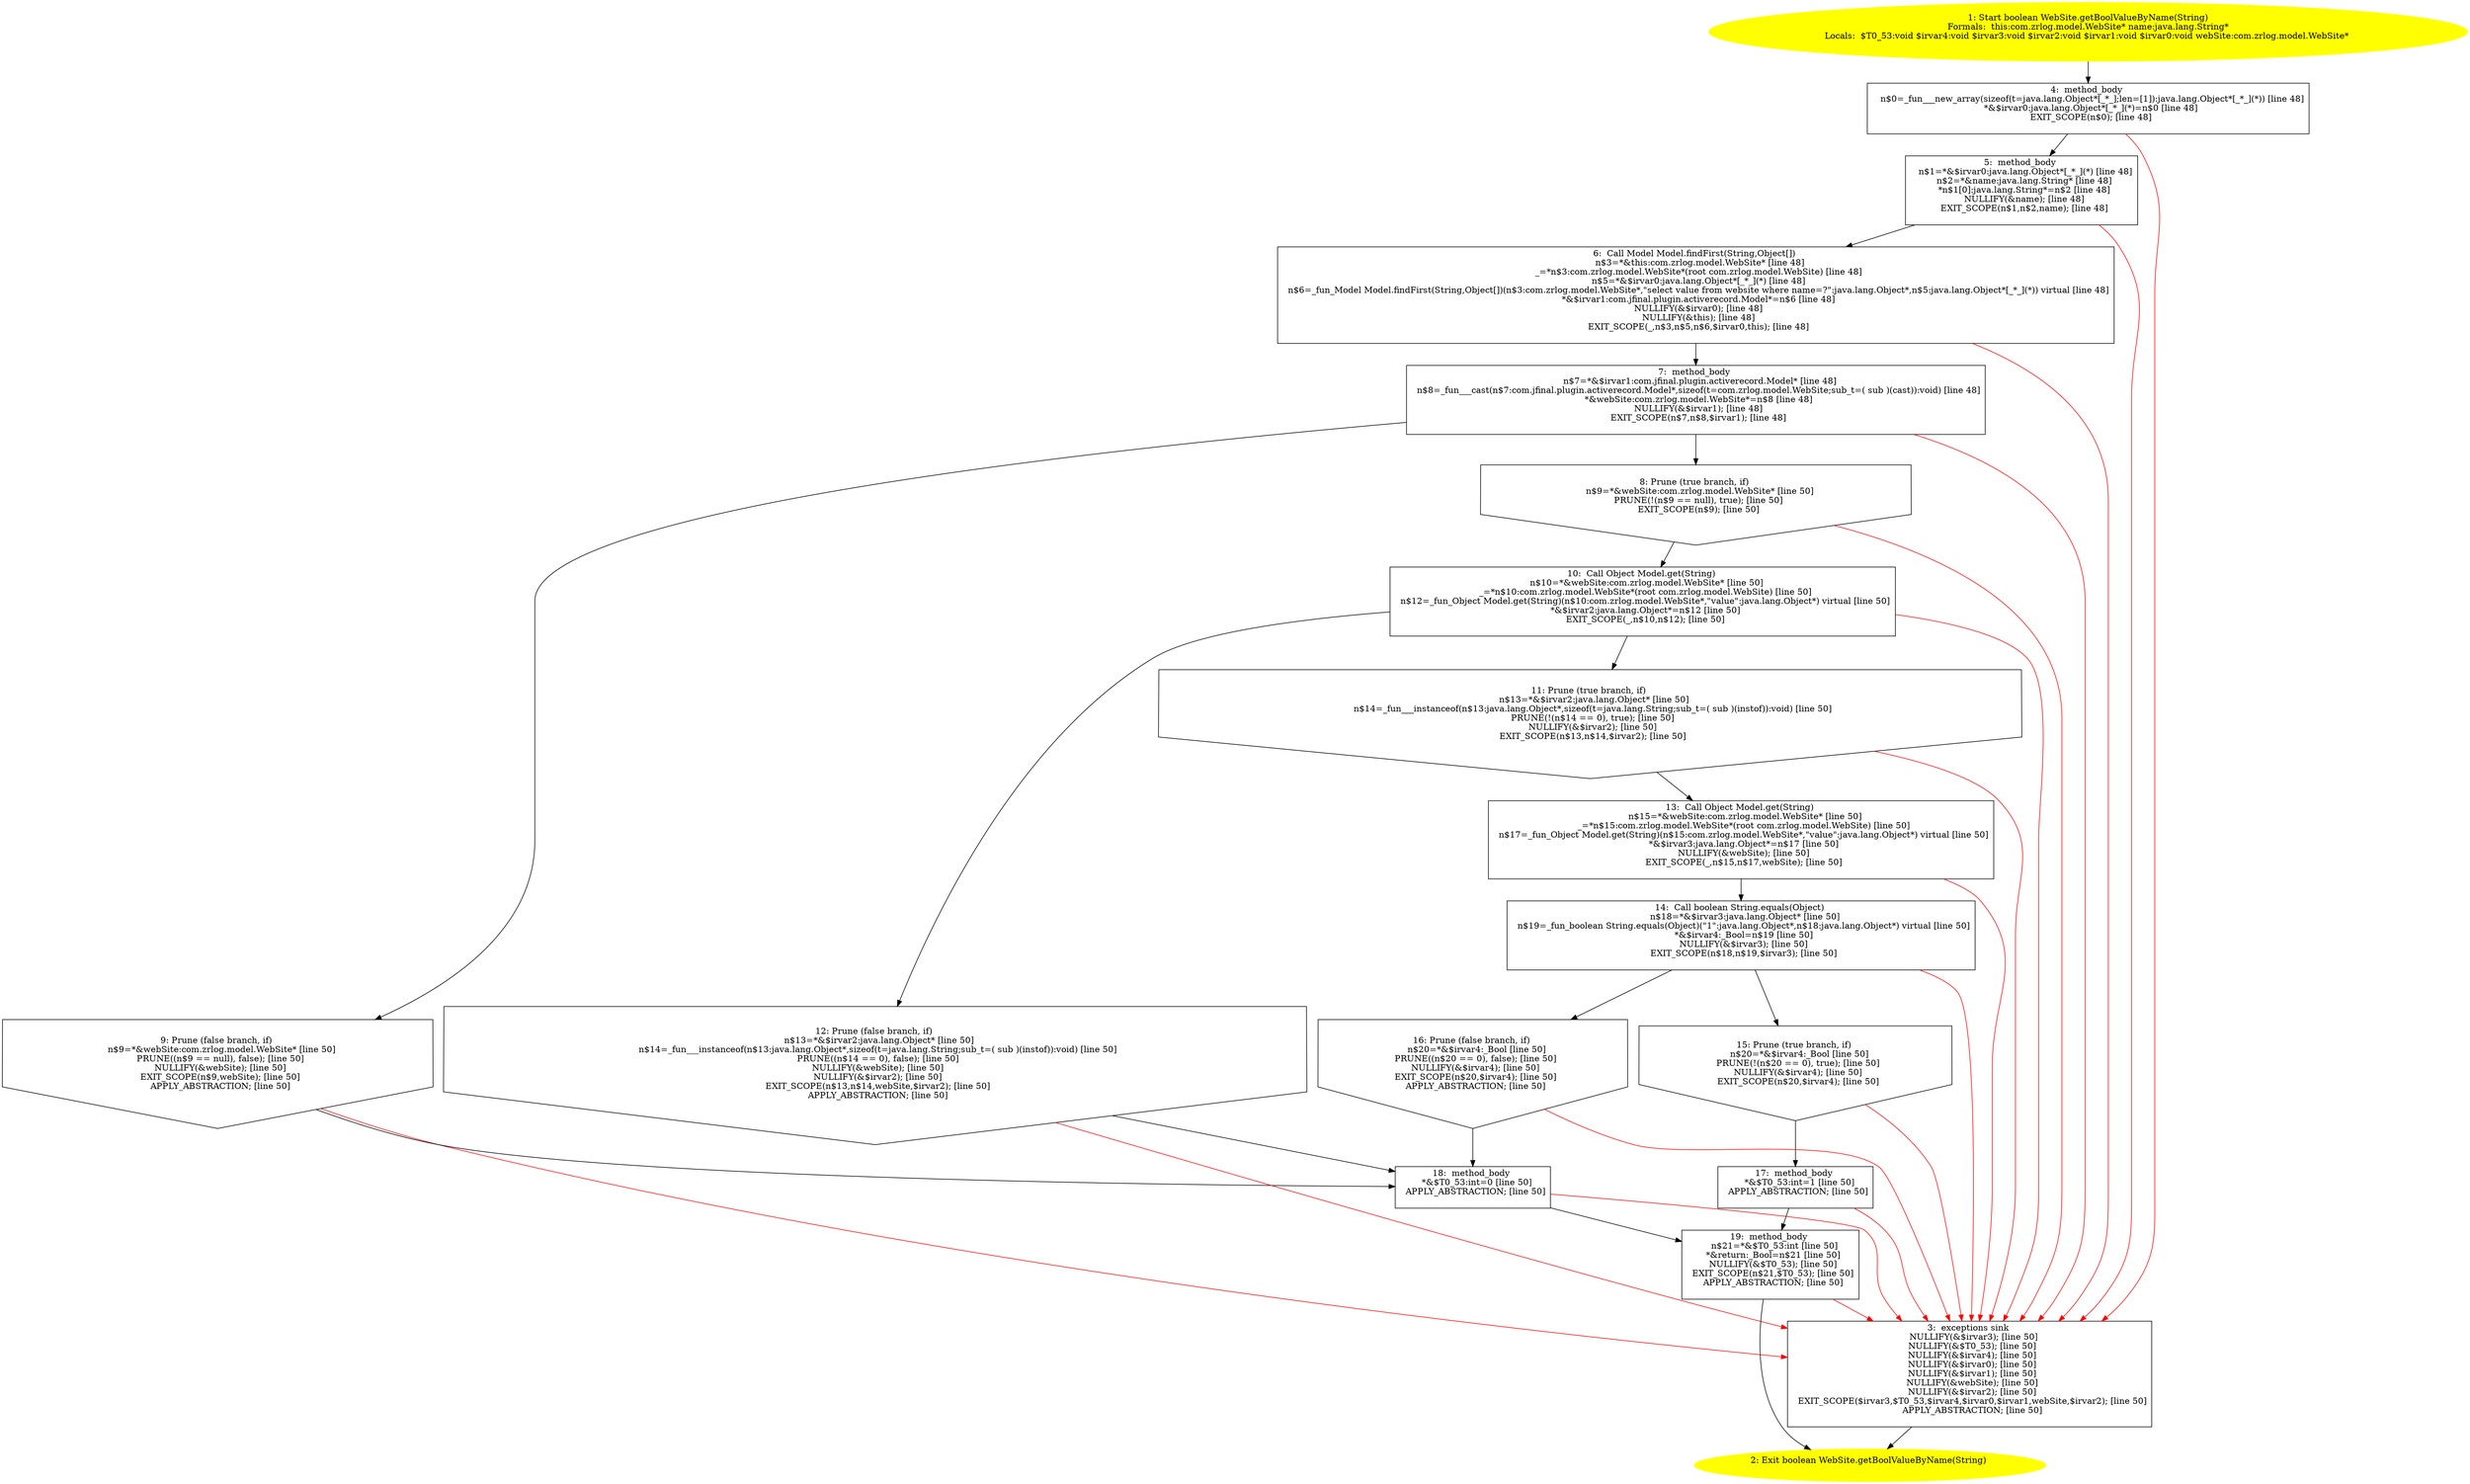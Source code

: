 /* @generated */
digraph cfg {
"com.zrlog.model.WebSite.getBoolValueByName(java.lang.String):boolean.52a0c89a3ccb88235328edf48d617cce_1" [label="1: Start boolean WebSite.getBoolValueByName(String)\nFormals:  this:com.zrlog.model.WebSite* name:java.lang.String*\nLocals:  $T0_53:void $irvar4:void $irvar3:void $irvar2:void $irvar1:void $irvar0:void webSite:com.zrlog.model.WebSite* \n  " color=yellow style=filled]
	

	 "com.zrlog.model.WebSite.getBoolValueByName(java.lang.String):boolean.52a0c89a3ccb88235328edf48d617cce_1" -> "com.zrlog.model.WebSite.getBoolValueByName(java.lang.String):boolean.52a0c89a3ccb88235328edf48d617cce_4" ;
"com.zrlog.model.WebSite.getBoolValueByName(java.lang.String):boolean.52a0c89a3ccb88235328edf48d617cce_2" [label="2: Exit boolean WebSite.getBoolValueByName(String) \n  " color=yellow style=filled]
	

"com.zrlog.model.WebSite.getBoolValueByName(java.lang.String):boolean.52a0c89a3ccb88235328edf48d617cce_3" [label="3:  exceptions sink \n   NULLIFY(&$irvar3); [line 50]\n  NULLIFY(&$T0_53); [line 50]\n  NULLIFY(&$irvar4); [line 50]\n  NULLIFY(&$irvar0); [line 50]\n  NULLIFY(&$irvar1); [line 50]\n  NULLIFY(&webSite); [line 50]\n  NULLIFY(&$irvar2); [line 50]\n  EXIT_SCOPE($irvar3,$T0_53,$irvar4,$irvar0,$irvar1,webSite,$irvar2); [line 50]\n  APPLY_ABSTRACTION; [line 50]\n " shape="box"]
	

	 "com.zrlog.model.WebSite.getBoolValueByName(java.lang.String):boolean.52a0c89a3ccb88235328edf48d617cce_3" -> "com.zrlog.model.WebSite.getBoolValueByName(java.lang.String):boolean.52a0c89a3ccb88235328edf48d617cce_2" ;
"com.zrlog.model.WebSite.getBoolValueByName(java.lang.String):boolean.52a0c89a3ccb88235328edf48d617cce_4" [label="4:  method_body \n   n$0=_fun___new_array(sizeof(t=java.lang.Object*[_*_];len=[1]):java.lang.Object*[_*_](*)) [line 48]\n  *&$irvar0:java.lang.Object*[_*_](*)=n$0 [line 48]\n  EXIT_SCOPE(n$0); [line 48]\n " shape="box"]
	

	 "com.zrlog.model.WebSite.getBoolValueByName(java.lang.String):boolean.52a0c89a3ccb88235328edf48d617cce_4" -> "com.zrlog.model.WebSite.getBoolValueByName(java.lang.String):boolean.52a0c89a3ccb88235328edf48d617cce_5" ;
	 "com.zrlog.model.WebSite.getBoolValueByName(java.lang.String):boolean.52a0c89a3ccb88235328edf48d617cce_4" -> "com.zrlog.model.WebSite.getBoolValueByName(java.lang.String):boolean.52a0c89a3ccb88235328edf48d617cce_3" [color="red" ];
"com.zrlog.model.WebSite.getBoolValueByName(java.lang.String):boolean.52a0c89a3ccb88235328edf48d617cce_5" [label="5:  method_body \n   n$1=*&$irvar0:java.lang.Object*[_*_](*) [line 48]\n  n$2=*&name:java.lang.String* [line 48]\n  *n$1[0]:java.lang.String*=n$2 [line 48]\n  NULLIFY(&name); [line 48]\n  EXIT_SCOPE(n$1,n$2,name); [line 48]\n " shape="box"]
	

	 "com.zrlog.model.WebSite.getBoolValueByName(java.lang.String):boolean.52a0c89a3ccb88235328edf48d617cce_5" -> "com.zrlog.model.WebSite.getBoolValueByName(java.lang.String):boolean.52a0c89a3ccb88235328edf48d617cce_6" ;
	 "com.zrlog.model.WebSite.getBoolValueByName(java.lang.String):boolean.52a0c89a3ccb88235328edf48d617cce_5" -> "com.zrlog.model.WebSite.getBoolValueByName(java.lang.String):boolean.52a0c89a3ccb88235328edf48d617cce_3" [color="red" ];
"com.zrlog.model.WebSite.getBoolValueByName(java.lang.String):boolean.52a0c89a3ccb88235328edf48d617cce_6" [label="6:  Call Model Model.findFirst(String,Object[]) \n   n$3=*&this:com.zrlog.model.WebSite* [line 48]\n  _=*n$3:com.zrlog.model.WebSite*(root com.zrlog.model.WebSite) [line 48]\n  n$5=*&$irvar0:java.lang.Object*[_*_](*) [line 48]\n  n$6=_fun_Model Model.findFirst(String,Object[])(n$3:com.zrlog.model.WebSite*,\"select value from website where name=?\":java.lang.Object*,n$5:java.lang.Object*[_*_](*)) virtual [line 48]\n  *&$irvar1:com.jfinal.plugin.activerecord.Model*=n$6 [line 48]\n  NULLIFY(&$irvar0); [line 48]\n  NULLIFY(&this); [line 48]\n  EXIT_SCOPE(_,n$3,n$5,n$6,$irvar0,this); [line 48]\n " shape="box"]
	

	 "com.zrlog.model.WebSite.getBoolValueByName(java.lang.String):boolean.52a0c89a3ccb88235328edf48d617cce_6" -> "com.zrlog.model.WebSite.getBoolValueByName(java.lang.String):boolean.52a0c89a3ccb88235328edf48d617cce_7" ;
	 "com.zrlog.model.WebSite.getBoolValueByName(java.lang.String):boolean.52a0c89a3ccb88235328edf48d617cce_6" -> "com.zrlog.model.WebSite.getBoolValueByName(java.lang.String):boolean.52a0c89a3ccb88235328edf48d617cce_3" [color="red" ];
"com.zrlog.model.WebSite.getBoolValueByName(java.lang.String):boolean.52a0c89a3ccb88235328edf48d617cce_7" [label="7:  method_body \n   n$7=*&$irvar1:com.jfinal.plugin.activerecord.Model* [line 48]\n  n$8=_fun___cast(n$7:com.jfinal.plugin.activerecord.Model*,sizeof(t=com.zrlog.model.WebSite;sub_t=( sub )(cast)):void) [line 48]\n  *&webSite:com.zrlog.model.WebSite*=n$8 [line 48]\n  NULLIFY(&$irvar1); [line 48]\n  EXIT_SCOPE(n$7,n$8,$irvar1); [line 48]\n " shape="box"]
	

	 "com.zrlog.model.WebSite.getBoolValueByName(java.lang.String):boolean.52a0c89a3ccb88235328edf48d617cce_7" -> "com.zrlog.model.WebSite.getBoolValueByName(java.lang.String):boolean.52a0c89a3ccb88235328edf48d617cce_8" ;
	 "com.zrlog.model.WebSite.getBoolValueByName(java.lang.String):boolean.52a0c89a3ccb88235328edf48d617cce_7" -> "com.zrlog.model.WebSite.getBoolValueByName(java.lang.String):boolean.52a0c89a3ccb88235328edf48d617cce_9" ;
	 "com.zrlog.model.WebSite.getBoolValueByName(java.lang.String):boolean.52a0c89a3ccb88235328edf48d617cce_7" -> "com.zrlog.model.WebSite.getBoolValueByName(java.lang.String):boolean.52a0c89a3ccb88235328edf48d617cce_3" [color="red" ];
"com.zrlog.model.WebSite.getBoolValueByName(java.lang.String):boolean.52a0c89a3ccb88235328edf48d617cce_8" [label="8: Prune (true branch, if) \n   n$9=*&webSite:com.zrlog.model.WebSite* [line 50]\n  PRUNE(!(n$9 == null), true); [line 50]\n  EXIT_SCOPE(n$9); [line 50]\n " shape="invhouse"]
	

	 "com.zrlog.model.WebSite.getBoolValueByName(java.lang.String):boolean.52a0c89a3ccb88235328edf48d617cce_8" -> "com.zrlog.model.WebSite.getBoolValueByName(java.lang.String):boolean.52a0c89a3ccb88235328edf48d617cce_10" ;
	 "com.zrlog.model.WebSite.getBoolValueByName(java.lang.String):boolean.52a0c89a3ccb88235328edf48d617cce_8" -> "com.zrlog.model.WebSite.getBoolValueByName(java.lang.String):boolean.52a0c89a3ccb88235328edf48d617cce_3" [color="red" ];
"com.zrlog.model.WebSite.getBoolValueByName(java.lang.String):boolean.52a0c89a3ccb88235328edf48d617cce_9" [label="9: Prune (false branch, if) \n   n$9=*&webSite:com.zrlog.model.WebSite* [line 50]\n  PRUNE((n$9 == null), false); [line 50]\n  NULLIFY(&webSite); [line 50]\n  EXIT_SCOPE(n$9,webSite); [line 50]\n  APPLY_ABSTRACTION; [line 50]\n " shape="invhouse"]
	

	 "com.zrlog.model.WebSite.getBoolValueByName(java.lang.String):boolean.52a0c89a3ccb88235328edf48d617cce_9" -> "com.zrlog.model.WebSite.getBoolValueByName(java.lang.String):boolean.52a0c89a3ccb88235328edf48d617cce_18" ;
	 "com.zrlog.model.WebSite.getBoolValueByName(java.lang.String):boolean.52a0c89a3ccb88235328edf48d617cce_9" -> "com.zrlog.model.WebSite.getBoolValueByName(java.lang.String):boolean.52a0c89a3ccb88235328edf48d617cce_3" [color="red" ];
"com.zrlog.model.WebSite.getBoolValueByName(java.lang.String):boolean.52a0c89a3ccb88235328edf48d617cce_10" [label="10:  Call Object Model.get(String) \n   n$10=*&webSite:com.zrlog.model.WebSite* [line 50]\n  _=*n$10:com.zrlog.model.WebSite*(root com.zrlog.model.WebSite) [line 50]\n  n$12=_fun_Object Model.get(String)(n$10:com.zrlog.model.WebSite*,\"value\":java.lang.Object*) virtual [line 50]\n  *&$irvar2:java.lang.Object*=n$12 [line 50]\n  EXIT_SCOPE(_,n$10,n$12); [line 50]\n " shape="box"]
	

	 "com.zrlog.model.WebSite.getBoolValueByName(java.lang.String):boolean.52a0c89a3ccb88235328edf48d617cce_10" -> "com.zrlog.model.WebSite.getBoolValueByName(java.lang.String):boolean.52a0c89a3ccb88235328edf48d617cce_11" ;
	 "com.zrlog.model.WebSite.getBoolValueByName(java.lang.String):boolean.52a0c89a3ccb88235328edf48d617cce_10" -> "com.zrlog.model.WebSite.getBoolValueByName(java.lang.String):boolean.52a0c89a3ccb88235328edf48d617cce_12" ;
	 "com.zrlog.model.WebSite.getBoolValueByName(java.lang.String):boolean.52a0c89a3ccb88235328edf48d617cce_10" -> "com.zrlog.model.WebSite.getBoolValueByName(java.lang.String):boolean.52a0c89a3ccb88235328edf48d617cce_3" [color="red" ];
"com.zrlog.model.WebSite.getBoolValueByName(java.lang.String):boolean.52a0c89a3ccb88235328edf48d617cce_11" [label="11: Prune (true branch, if) \n   n$13=*&$irvar2:java.lang.Object* [line 50]\n  n$14=_fun___instanceof(n$13:java.lang.Object*,sizeof(t=java.lang.String;sub_t=( sub )(instof)):void) [line 50]\n  PRUNE(!(n$14 == 0), true); [line 50]\n  NULLIFY(&$irvar2); [line 50]\n  EXIT_SCOPE(n$13,n$14,$irvar2); [line 50]\n " shape="invhouse"]
	

	 "com.zrlog.model.WebSite.getBoolValueByName(java.lang.String):boolean.52a0c89a3ccb88235328edf48d617cce_11" -> "com.zrlog.model.WebSite.getBoolValueByName(java.lang.String):boolean.52a0c89a3ccb88235328edf48d617cce_13" ;
	 "com.zrlog.model.WebSite.getBoolValueByName(java.lang.String):boolean.52a0c89a3ccb88235328edf48d617cce_11" -> "com.zrlog.model.WebSite.getBoolValueByName(java.lang.String):boolean.52a0c89a3ccb88235328edf48d617cce_3" [color="red" ];
"com.zrlog.model.WebSite.getBoolValueByName(java.lang.String):boolean.52a0c89a3ccb88235328edf48d617cce_12" [label="12: Prune (false branch, if) \n   n$13=*&$irvar2:java.lang.Object* [line 50]\n  n$14=_fun___instanceof(n$13:java.lang.Object*,sizeof(t=java.lang.String;sub_t=( sub )(instof)):void) [line 50]\n  PRUNE((n$14 == 0), false); [line 50]\n  NULLIFY(&webSite); [line 50]\n  NULLIFY(&$irvar2); [line 50]\n  EXIT_SCOPE(n$13,n$14,webSite,$irvar2); [line 50]\n  APPLY_ABSTRACTION; [line 50]\n " shape="invhouse"]
	

	 "com.zrlog.model.WebSite.getBoolValueByName(java.lang.String):boolean.52a0c89a3ccb88235328edf48d617cce_12" -> "com.zrlog.model.WebSite.getBoolValueByName(java.lang.String):boolean.52a0c89a3ccb88235328edf48d617cce_18" ;
	 "com.zrlog.model.WebSite.getBoolValueByName(java.lang.String):boolean.52a0c89a3ccb88235328edf48d617cce_12" -> "com.zrlog.model.WebSite.getBoolValueByName(java.lang.String):boolean.52a0c89a3ccb88235328edf48d617cce_3" [color="red" ];
"com.zrlog.model.WebSite.getBoolValueByName(java.lang.String):boolean.52a0c89a3ccb88235328edf48d617cce_13" [label="13:  Call Object Model.get(String) \n   n$15=*&webSite:com.zrlog.model.WebSite* [line 50]\n  _=*n$15:com.zrlog.model.WebSite*(root com.zrlog.model.WebSite) [line 50]\n  n$17=_fun_Object Model.get(String)(n$15:com.zrlog.model.WebSite*,\"value\":java.lang.Object*) virtual [line 50]\n  *&$irvar3:java.lang.Object*=n$17 [line 50]\n  NULLIFY(&webSite); [line 50]\n  EXIT_SCOPE(_,n$15,n$17,webSite); [line 50]\n " shape="box"]
	

	 "com.zrlog.model.WebSite.getBoolValueByName(java.lang.String):boolean.52a0c89a3ccb88235328edf48d617cce_13" -> "com.zrlog.model.WebSite.getBoolValueByName(java.lang.String):boolean.52a0c89a3ccb88235328edf48d617cce_14" ;
	 "com.zrlog.model.WebSite.getBoolValueByName(java.lang.String):boolean.52a0c89a3ccb88235328edf48d617cce_13" -> "com.zrlog.model.WebSite.getBoolValueByName(java.lang.String):boolean.52a0c89a3ccb88235328edf48d617cce_3" [color="red" ];
"com.zrlog.model.WebSite.getBoolValueByName(java.lang.String):boolean.52a0c89a3ccb88235328edf48d617cce_14" [label="14:  Call boolean String.equals(Object) \n   n$18=*&$irvar3:java.lang.Object* [line 50]\n  n$19=_fun_boolean String.equals(Object)(\"1\":java.lang.Object*,n$18:java.lang.Object*) virtual [line 50]\n  *&$irvar4:_Bool=n$19 [line 50]\n  NULLIFY(&$irvar3); [line 50]\n  EXIT_SCOPE(n$18,n$19,$irvar3); [line 50]\n " shape="box"]
	

	 "com.zrlog.model.WebSite.getBoolValueByName(java.lang.String):boolean.52a0c89a3ccb88235328edf48d617cce_14" -> "com.zrlog.model.WebSite.getBoolValueByName(java.lang.String):boolean.52a0c89a3ccb88235328edf48d617cce_15" ;
	 "com.zrlog.model.WebSite.getBoolValueByName(java.lang.String):boolean.52a0c89a3ccb88235328edf48d617cce_14" -> "com.zrlog.model.WebSite.getBoolValueByName(java.lang.String):boolean.52a0c89a3ccb88235328edf48d617cce_16" ;
	 "com.zrlog.model.WebSite.getBoolValueByName(java.lang.String):boolean.52a0c89a3ccb88235328edf48d617cce_14" -> "com.zrlog.model.WebSite.getBoolValueByName(java.lang.String):boolean.52a0c89a3ccb88235328edf48d617cce_3" [color="red" ];
"com.zrlog.model.WebSite.getBoolValueByName(java.lang.String):boolean.52a0c89a3ccb88235328edf48d617cce_15" [label="15: Prune (true branch, if) \n   n$20=*&$irvar4:_Bool [line 50]\n  PRUNE(!(n$20 == 0), true); [line 50]\n  NULLIFY(&$irvar4); [line 50]\n  EXIT_SCOPE(n$20,$irvar4); [line 50]\n " shape="invhouse"]
	

	 "com.zrlog.model.WebSite.getBoolValueByName(java.lang.String):boolean.52a0c89a3ccb88235328edf48d617cce_15" -> "com.zrlog.model.WebSite.getBoolValueByName(java.lang.String):boolean.52a0c89a3ccb88235328edf48d617cce_17" ;
	 "com.zrlog.model.WebSite.getBoolValueByName(java.lang.String):boolean.52a0c89a3ccb88235328edf48d617cce_15" -> "com.zrlog.model.WebSite.getBoolValueByName(java.lang.String):boolean.52a0c89a3ccb88235328edf48d617cce_3" [color="red" ];
"com.zrlog.model.WebSite.getBoolValueByName(java.lang.String):boolean.52a0c89a3ccb88235328edf48d617cce_16" [label="16: Prune (false branch, if) \n   n$20=*&$irvar4:_Bool [line 50]\n  PRUNE((n$20 == 0), false); [line 50]\n  NULLIFY(&$irvar4); [line 50]\n  EXIT_SCOPE(n$20,$irvar4); [line 50]\n  APPLY_ABSTRACTION; [line 50]\n " shape="invhouse"]
	

	 "com.zrlog.model.WebSite.getBoolValueByName(java.lang.String):boolean.52a0c89a3ccb88235328edf48d617cce_16" -> "com.zrlog.model.WebSite.getBoolValueByName(java.lang.String):boolean.52a0c89a3ccb88235328edf48d617cce_18" ;
	 "com.zrlog.model.WebSite.getBoolValueByName(java.lang.String):boolean.52a0c89a3ccb88235328edf48d617cce_16" -> "com.zrlog.model.WebSite.getBoolValueByName(java.lang.String):boolean.52a0c89a3ccb88235328edf48d617cce_3" [color="red" ];
"com.zrlog.model.WebSite.getBoolValueByName(java.lang.String):boolean.52a0c89a3ccb88235328edf48d617cce_17" [label="17:  method_body \n   *&$T0_53:int=1 [line 50]\n  APPLY_ABSTRACTION; [line 50]\n " shape="box"]
	

	 "com.zrlog.model.WebSite.getBoolValueByName(java.lang.String):boolean.52a0c89a3ccb88235328edf48d617cce_17" -> "com.zrlog.model.WebSite.getBoolValueByName(java.lang.String):boolean.52a0c89a3ccb88235328edf48d617cce_19" ;
	 "com.zrlog.model.WebSite.getBoolValueByName(java.lang.String):boolean.52a0c89a3ccb88235328edf48d617cce_17" -> "com.zrlog.model.WebSite.getBoolValueByName(java.lang.String):boolean.52a0c89a3ccb88235328edf48d617cce_3" [color="red" ];
"com.zrlog.model.WebSite.getBoolValueByName(java.lang.String):boolean.52a0c89a3ccb88235328edf48d617cce_18" [label="18:  method_body \n   *&$T0_53:int=0 [line 50]\n  APPLY_ABSTRACTION; [line 50]\n " shape="box"]
	

	 "com.zrlog.model.WebSite.getBoolValueByName(java.lang.String):boolean.52a0c89a3ccb88235328edf48d617cce_18" -> "com.zrlog.model.WebSite.getBoolValueByName(java.lang.String):boolean.52a0c89a3ccb88235328edf48d617cce_19" ;
	 "com.zrlog.model.WebSite.getBoolValueByName(java.lang.String):boolean.52a0c89a3ccb88235328edf48d617cce_18" -> "com.zrlog.model.WebSite.getBoolValueByName(java.lang.String):boolean.52a0c89a3ccb88235328edf48d617cce_3" [color="red" ];
"com.zrlog.model.WebSite.getBoolValueByName(java.lang.String):boolean.52a0c89a3ccb88235328edf48d617cce_19" [label="19:  method_body \n   n$21=*&$T0_53:int [line 50]\n  *&return:_Bool=n$21 [line 50]\n  NULLIFY(&$T0_53); [line 50]\n  EXIT_SCOPE(n$21,$T0_53); [line 50]\n  APPLY_ABSTRACTION; [line 50]\n " shape="box"]
	

	 "com.zrlog.model.WebSite.getBoolValueByName(java.lang.String):boolean.52a0c89a3ccb88235328edf48d617cce_19" -> "com.zrlog.model.WebSite.getBoolValueByName(java.lang.String):boolean.52a0c89a3ccb88235328edf48d617cce_2" ;
	 "com.zrlog.model.WebSite.getBoolValueByName(java.lang.String):boolean.52a0c89a3ccb88235328edf48d617cce_19" -> "com.zrlog.model.WebSite.getBoolValueByName(java.lang.String):boolean.52a0c89a3ccb88235328edf48d617cce_3" [color="red" ];
}
